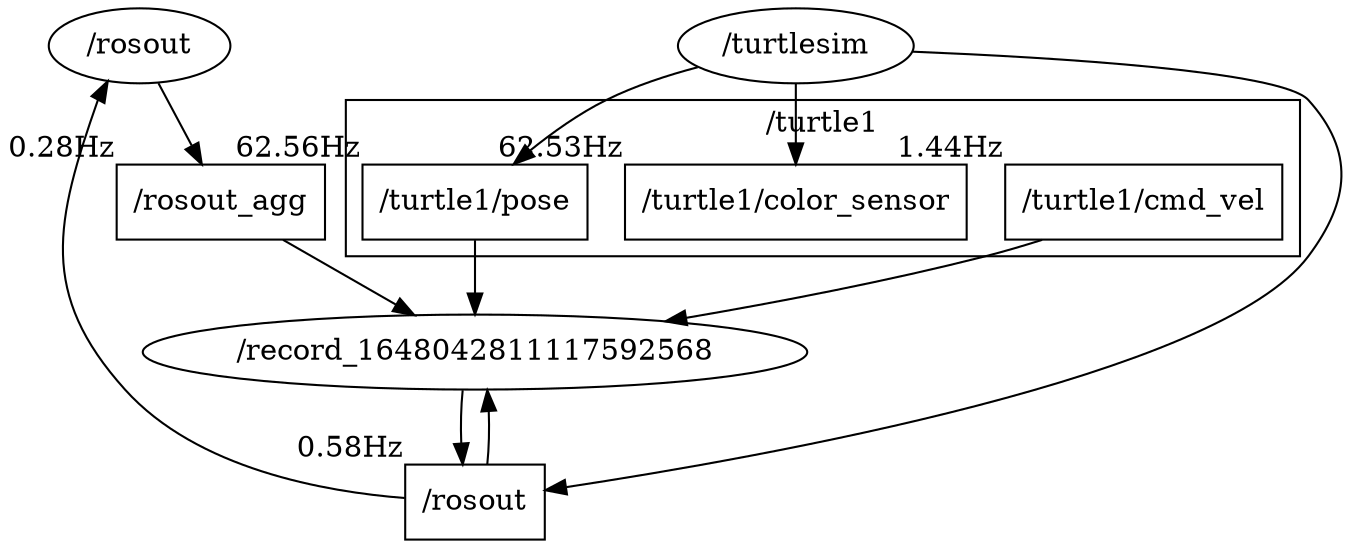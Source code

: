 digraph "./bagfiles/ros1/turtlesim/turtlesim" {
	"/fixed node" [label="/rosout" shape=oval]
	"/rosout" [label="/rosout" xlabel="0.58Hz" shape=rectangle]
	"/rosout_agg" [label="/rosout_agg" xlabel="0.28Hz" shape=rectangle]
	"/turtle1/cmd_vel" [label="/turtle1/cmd_vel" xlabel="1.44Hz" shape=rectangle]
	"/turtle1/color_sensor" [label="/turtle1/color_sensor" xlabel="62.53Hz" shape=rectangle]
	"/turtle1/pose" [label="/turtle1/pose" xlabel="62.56Hz" shape=rectangle]
	subgraph cluster_turtle1 {
		"/turtle1/cmd_vel" [label="/turtle1/cmd_vel" xlabel="1.44Hz" shape=rectangle]
		"/turtle1/color_sensor" [label="/turtle1/color_sensor" xlabel="62.53Hz" shape=rectangle]
		"/turtle1/pose" [label="/turtle1/pose" xlabel="62.56Hz" shape=rectangle]
		label="/turtle1"
	}
	subgraph cluster_turtle1 {
		"/turtle1/cmd_vel" [label="/turtle1/cmd_vel" xlabel="1.44Hz" shape=rectangle]
		"/turtle1/color_sensor" [label="/turtle1/color_sensor" xlabel="62.53Hz" shape=rectangle]
		"/turtle1/pose" [label="/turtle1/pose" xlabel="62.56Hz" shape=rectangle]
		label="/turtle1"
	}
	subgraph cluster_turtle1 {
		"/turtle1/cmd_vel" [label="/turtle1/cmd_vel" xlabel="1.44Hz" shape=rectangle]
		"/turtle1/color_sensor" [label="/turtle1/color_sensor" xlabel="62.53Hz" shape=rectangle]
		"/turtle1/pose" [label="/turtle1/pose" xlabel="62.56Hz" shape=rectangle]
		label="/turtle1"
	}
	"/rosout" -> "/fixed node"
	"/fixed node" -> "/rosout_agg"
	"/record_1648042811117592568" [label="/record_1648042811117592568" shape=oval]
	"/turtlesim" [label="/turtlesim" shape=oval]
	"/record_1648042811117592568" -> "/rosout"
	"/turtlesim" -> "/turtle1/color_sensor"
	"/turtlesim" -> "/rosout"
	"/turtlesim" -> "/turtle1/pose"
	"/rosout" -> "/record_1648042811117592568"
	"/rosout_agg" -> "/record_1648042811117592568"
	"/turtle1/pose" -> "/record_1648042811117592568"
	"/turtle1/cmd_vel" -> "/record_1648042811117592568"
}
